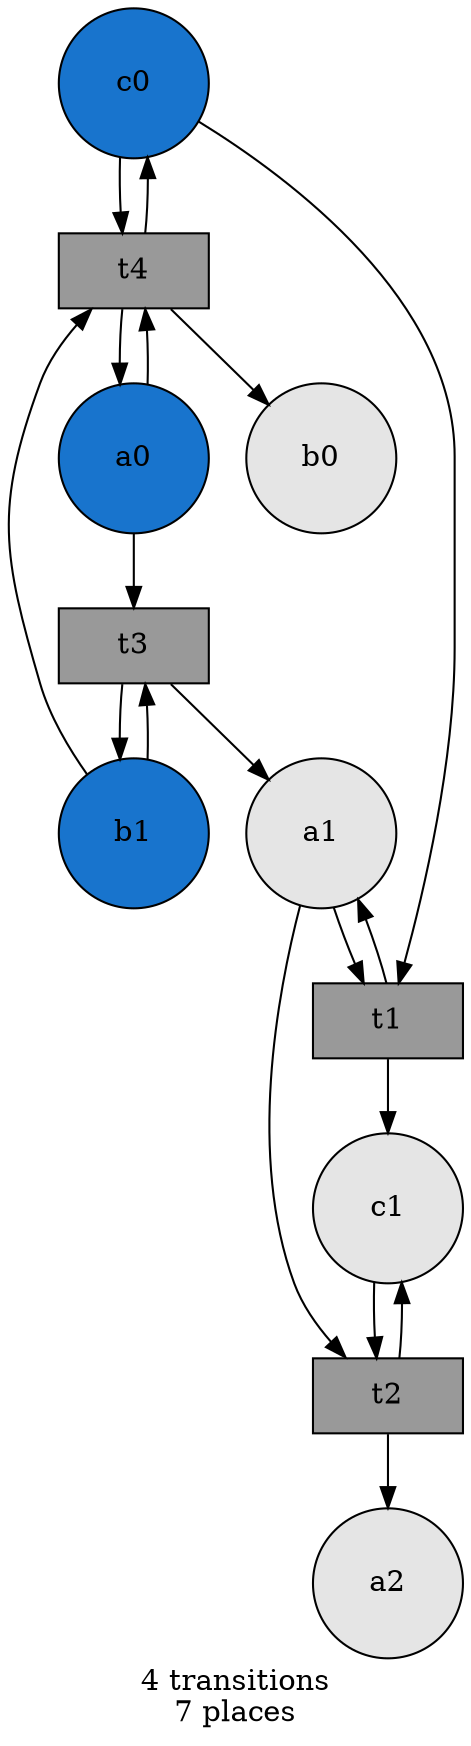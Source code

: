digraph {
	/* places */
	node    [fixedsize=true width=1 style=filled fillcolor=gray90 shape=circle];
	p6      [label="c1"];
	p5      [label="c0", fillcolor=dodgerblue3]; /* initial */
	p4      [label="b1", fillcolor=dodgerblue3];
	p3      [label="b0"]; /* initial */
	p2      [label="a2"];
	p1      [label="a1"];
	p0      [label="a0", fillcolor=dodgerblue3]; /* initial */

	/* transitions */
	node    [shape=box style=filled fillcolor=grey60];
	t4      ;
	t3      ;
	t2      ;
	t1      ;

	/* postset of each transition */
	t4      -> p5;
	t4      -> p3;
	t4      -> p0;
	t3      -> p4;
	t3      -> p1;
	t2      -> p6;
	t2      -> p2;
	t1      -> p6;
	t1      -> p1;

	/* preset and context of each transition */
	p5      -> t4;
	p4      -> t4;
	p0      -> t4;
	p4      -> t3;
	p0      -> t3;
	p6      -> t2;
	p1      -> t2;
	p5      -> t1;
	p1      -> t1;

	graph   [label="4 transitions\n7 places"];
}
